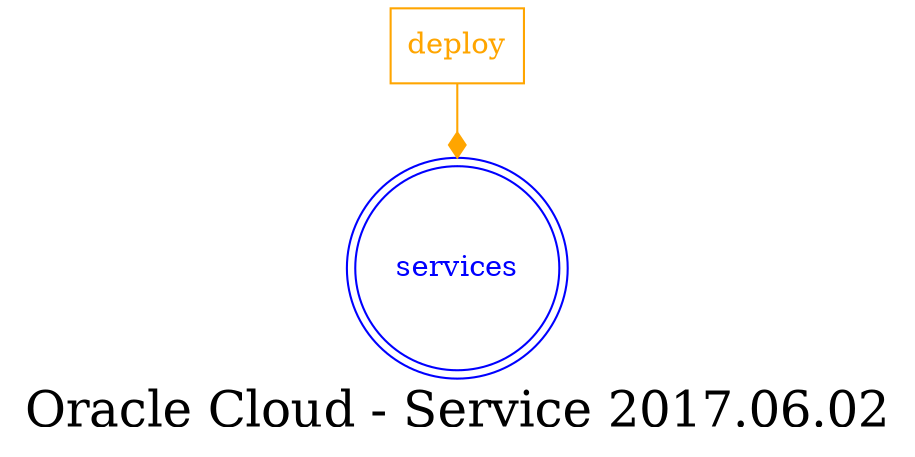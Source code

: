 digraph LexiconGraph {
graph[label="Oracle Cloud - Service 2017.06.02", fontsize=24]
splines=true
"services" [color=blue, fontcolor=blue, shape=doublecircle]
"deploy" [color=orange, fontcolor=orange, shape=box]
"deploy" -> "services" [color=orange, fontcolor=orange, arrowhead=diamond, arrowtail=none]
}
